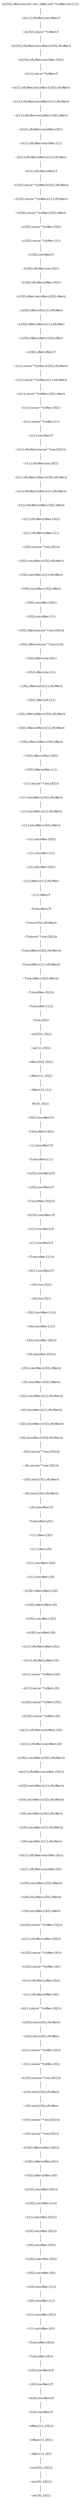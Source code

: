 graph {
node[shape="plaintext"]
N0x12e14b620[label="((({52};rfinv);co);((rf | co) | (rfinv;co))^*);(rfinv;(co;{1}))"];
N0x12e14bbf0[label="~(((({1};rf);rfinv);co);rfinv);T"];
N0x12e14bf70[label="~((({52};co);co^*);rfinv);T"];
N0x12e14c2a0[label="~((({52};rf);rfinv);co);(rfinv;(({52};rf);rfinv))"];
N0x12e14c720[label="~((({52};rf);rfinv);co);(rfinv;{52})"];
N0x12e14cbc0[label="~((({1};co);co^*);rfinv);T"];
N0x12e14ce20[label="~((({1};rf);rfinv);co);(rfinv;(({52};rf);rfinv))"];
N0x12e14d360[label="~((({1};rf);rfinv);co);(rfinv;(({1};rf);rfinv))"];
N0x12e14d7e0[label="~((({1};rf);rfinv);co);(rfinv;({52};rfinv))"];
N0x12e14dbc0[label="~((({1};rf);rfinv);co);(rfinv;{52})"];
N0x12e14df20[label="~((({1};rf);rfinv);co);(rfinv;{1})"];
N0x12e14e280[label="~((({1};rf);rfinv);rfinv);(({1};rf);rfinv)"];
N0x12e14e6e0[label="~((({1};rf);rfinv);rfinv);T"];
N0x12e14e970[label="~(({52};co);co^*);(rfinv;(({52};rf);rfinv))"];
N0x12e14ee10[label="~(({52};co);co^*);(rfinv;(({1};rf);rfinv))"];
N0x12e14f200[label="~(({52};co);co^*);(rfinv;({52};rfinv))"];
N0x12e14f5d0[label="~(({52};co);co^*);(rfinv;{52})"];
N0x12e14db40[label="~(({52};co);co^*);(rfinv;{1})"];
N0x12e14fc70[label="~(({52};co);rfinv);T"];
N0x12e14feb0[label="~(({52};rf);rfinv);(co;{52})"];
N0x12e150180[label="~(({52};rf);rfinv);(rfinv;{52})"];
N0x12e150450[label="~(({52};rfinv);co);(rfinv;({52};rfinv))"];
N0x12e150870[label="~(({52};rfinv);rf);(({1};rf);rfinv)"];
N0x12e150b40[label="~(({52};rfinv);rfinv);(({1};rf);rfinv)"];
N0x12e150ea0[label="~(({52};rfinv);rfinv);({52};rfinv)"];
N0x12e1511a0[label="~(({52};rfinv);rfinv);T"];
N0x12e1513e0[label="~(({1};co);co^*);(rfinv;(({52};rf);rfinv))"];
N0x12e151810[label="~(({1};co);co^*);(rfinv;(({1};rf);rfinv))"];
N0x12e151ca0[label="~(({1};co);co^*);(rfinv;({52};rfinv))"];
N0x12e152040[label="~(({1};co);co^*);(rfinv;{52})"];
N0x12e151c40[label="~(({1};co);co^*);(rfinv;{1})"];
N0x12e152680[label="~(({1};co);rfinv);T"];
N0x12e1528c0[label="~(({1};rf);rfinv);(co;(co^*;(co;{52})))"];
N0x12e152620[label="~(({1};rf);rfinv);(co;{52})"];
N0x12e1530e0[label="~(({1};rf);rfinv);(rfinv;(({52};rf);rfinv))"];
N0x12e153500[label="~(({1};rf);rfinv);(rfinv;(({1};rf);rfinv))"];
N0x12e1538f0[label="~(({1};rf);rfinv);(rfinv;({52};rfinv))"];
N0x12e153c50[label="~(({1};rf);rfinv);(rfinv;{52})"];
N0x12e153f20[label="~(({1};rf);rfinv);(rfinv;{1})"];
N0x12e1541f0[label="~({52};co);(co^*;(co;{52}))"];
N0x12e154500[label="~({52};co);(rfinv;(({52};rf);rfinv))"];
N0x12e154890[label="~({52};co);(rfinv;(({1};rf);rfinv))"];
N0x12e154c20[label="~({52};co);(rfinv;({52};rfinv))"];
N0x12e154ef0[label="~({52};co);(rfinv;{52})"];
N0x12e155130[label="~({52};co);(rfinv;{1})"];
N0x12e155370[label="~({52};rfinv);(co;(co^*;(co;{52})))"];
N0x12e155710[label="~({52};rfinv);(co;(co^*;(co;{1})))"];
N0x12e155ae0[label="~({52};rfinv);(co;{52})"];
N0x12e155d20[label="~({52};rfinv);(co;{1})"];
N0x12e155f60[label="~({52};rfinv);(rf;(({1};rf);rfinv))"];
N0x12e1562c0[label="~({52};rfinv);(rf;{1})"];
N0x12e156530[label="~({52};rfinv);(rfinv;(({52};rf);rfinv))"];
N0x12e1568c0[label="~({52};rfinv);(rfinv;(({1};rf);rfinv))"];
N0x12e156c50[label="~({52};rfinv);(rfinv;({52};rfinv))"];
N0x12e156f20[label="~({52};rfinv);(rfinv;{52})"];
N0x12e157160[label="~({52};rfinv);(rfinv;{1})"];
N0x12e1573a0[label="~({1};co);(co^*;(co;{52}))"];
N0x12e1576b0[label="~({1};co);(rfinv;(({52};rf);rfinv))"];
N0x12e157a10[label="~({1};co);(rfinv;(({1};rf);rfinv))"];
N0x12e157da0[label="~({1};co);(rfinv;({52};rfinv))"];
N0x12e1580a0[label="~({1};co);(rfinv;{52})"];
N0x12e1582e0[label="~({1};co);(rfinv;{1})"];
N0x12e158520[label="~({1};rf);(rfinv;{52})"];
N0x12e158760[label="~({1};rfinv);(({1};rf);rfinv)"];
N0x12e158a30[label="~({1};rfinv);T"];
N0x12e152d20[label="~T;((co;rfinv);T)"];
N0x12e158c60[label="~T;(co;(({52};rf);rfinv))"];
N0x12e158f30[label="~T;(co;(co^*;(co;{52})))"];
N0x12e159240[label="~T;(co;(rfinv;(({52};rf);rfinv)))"];
N0x12e1595a0[label="~T;(co;(rfinv;(({1};rf);rfinv)))"];
N0x12e159900[label="~T;(co;(rfinv;({52};rfinv)))"];
N0x12e159bd0[label="~T;(co;(rfinv;{52}))"];
N0x12e159e40[label="~T;(co;(rfinv;{1}))"];
N0x12e15a0b0[label="~T;(co;{52})"];
N0x12e15a260[label="~co({52},{52})"];
N0x12e15a380[label="~co({1},{52})"];
N0x12e15a4a0[label="~rfinv({52},{52})"];
N0x12e15a5c0[label="~rfinv({1},{52})"];
N0x12e15a710[label="~rfinv({1},{1})"];
N0x12e122d90[label="rf({0},{52})"];
N0x12d715610[label="~{52};((co;rfinv);T)"];
N0x12d715080[label="~T;((co;rfinv);{52})"];
N0x12d715a70[label="~{1};((co;rfinv);T)"];
N0x12d715270[label="~T;((co;rfinv);{1})"];
N0x12d715bc0[label="~(({52};(co;rfinv));T)"];
N0x12d716030[label="~({52};(co;rfinv));T"];
N0x12d715e20[label="~(T;(co;(rfinv;{52})))"];
N0x12d716300[label="~((({52};co);rfinv);T)"];
N0x12d716580[label="~(({1};(co;rfinv));T)"];
N0x12d7169f0[label="~({1};(co;rfinv));T"];
N0x12d716760[label="~(T;(co;(rfinv;{1})))"];
N0x12d716c80[label="~((({1};co);rfinv);T)"];
N0x12d717050[label="~{52};(co;{52})"];
N0x12d717200[label="~{0};(co;{52})"];
N0x12d717560[label="~{52};(co;(rfinv;{1}))"];
N0x12d7177a0[label="~{0};(co;(rfinv;{1}))"];
N0x12d717a20[label="~{52};(co;(rfinv;{52}))"];
N0x12d717ce0[label="~{0};(co;(rfinv;{52}))"];
N0x12d718090[label="~{52};(co;(rfinv;({52};rfinv)))"];
N0x12d7181d0[label="~{0};(co;(rfinv;({52};rfinv)))"];
N0x12d71b500[label="~{52};(co;(rfinv;(({1};rf);rfinv)))"];
N0x12d71b8b0[label="~{0};(co;(rfinv;(({1};rf);rfinv)))"];
N0x12d71bc10[label="~{52};(co;(rfinv;(({52};rf);rfinv)))"];
N0x12d71bf70[label="~{0};(co;(rfinv;(({52};rf);rfinv)))"];
N0x12d71c230[label="~{52};(co;(co^*;(co;{52})))"];
N0x12d71c540[label="~{0};(co;(co^*;(co;{52})))"];
N0x12d71c780[label="~{52};(co;(({52};rf);rfinv))"];
N0x12d71ca50[label="~{0};(co;(({52};rf);rfinv))"];
N0x12d71cd50[label="~{0};((co;rfinv);T)"];
N0x12d71b590[label="~T;((co;rfinv);{0})"];
N0x12d71c270[label="~({1};rfinv);{52}"];
N0x12d71d010[label="~({1};rfinv);{0}"];
N0x12d71d370[label="~(({1};co);rfinv);{52}"];
N0x12d71d5b0[label="~(({1};co);rfinv);{0}"];
N0x12d71d7f0[label="~(({52};rfinv);rfinv);{52}"];
N0x12d71da30[label="~(({52};rfinv);rfinv);{0}"];
N0x12d71dc70[label="~(({52};co);rfinv);{52}"];
N0x12d71deb0[label="~(({52};co);rfinv);{0}"];
N0x12d71e2e0[label="~((({1};rf);rfinv);rfinv);{52}"];
N0x12d71e3b0[label="~((({1};rf);rfinv);rfinv);{0}"];
N0x12d71e590[label="~((({1};co);co^*);rfinv);{52}"];
N0x12d798610[label="~((({1};co);co^*);rfinv);{0}"];
N0x12d798920[label="~((({52};co);co^*);rfinv);{52}"];
N0x12d798c40[label="~((({52};co);co^*);rfinv);{0}"];
N0x12d798de0[label="~(((({1};rf);rfinv);co);rfinv);{52}"];
N0x12d7990c0[label="~(((({1};rf);rfinv);co);rfinv);{0}"];
N0x12d71d160[label="~(({52};co);(rfinv;(({52};rf);rfinv)))"];
N0x12d7dd4b0[label="~(((({1};rf);rfinv);co);(rfinv;{52}))"];
N0x12d7dd530[label="~(({52};co);(rfinv;(({1};rf);rfinv)))"];
N0x12d72bd50[label="~(({0};co);(rfinv;(({52};rf);rfinv)))"];
N0x12d7b12e0[label="~({0};co);(rfinv;(({52};rf);rfinv))"];
N0x12d7b1320[label="~(({0};co);(rfinv;(({1};rf);rfinv)))"];
N0x12d7b19a0[label="~({0};co);(rfinv;(({1};rf);rfinv))"];
N0x12d7b19e0[label="~(((({1};rf);rfinv);co);(rfinv;{0}))"];
N0x12d7b2080[label="~((({1};rf);rfinv);co);(rfinv;{0})"];
N0x12d7b1e10[label="~(({52};co);(rfinv;({52};rfinv)))"];
N0x12d7b2920[label="~(({0};co);(rfinv;({52};rfinv)))"];
N0x12d7b25f0[label="~({0};co);(rfinv;({52};rfinv))"];
N0x12d7b2360[label="~((({52};co);co^*);(rfinv;{52}))"];
N0x12d7b25b0[label="~((({1};rf);rfinv);(rfinv;{52}))"];
N0x12d76fd30[label="~((({52};co);co^*);(rfinv;{0}))"];
N0x12d770390[label="~(({52};co);co^*);(rfinv;{0})"];
N0x12d770590[label="~((({1};rf);rfinv);(rfinv;{0}))"];
N0x12d7707d0[label="~(({1};rf);rfinv);(rfinv;{0})"];
N0x12d71ecb0[label="~((({1};co);co^*);(rfinv;{52}))"];
N0x12d71ef40[label="~(({52};co);(({52};rf);rfinv))"];
N0x12d71f4a0[label="~({52};co);(({52};rf);rfinv)"];
N0x12d71f5c0[label="~((({1};co);co^*);(rfinv;{0}))"];
N0x12d71fba0[label="~(({1};co);co^*);(rfinv;{0})"];
N0x12d71fca0[label="~(({52};co);(co^*;(co;{52})))"];
N0x12d71ff30[label="~(({0};co);(({52};rf);rfinv))"];
N0x12d7204d0[label="~({0};co);(({52};rf);rfinv)"];
N0x12d720590[label="~(({0};co);(co^*;(co;{52})))"];
N0x12d720bb0[label="~({0};co);(co^*;(co;{52}))"];
N0x12d7209c0[label="~(({52};rfinv);(rfinv;{52}))"];
N0x12d720ae0[label="~(({52};rfinv);(rfinv;{0}))"];
N0x12d720d10[label="~({52};rfinv);(rfinv;{0})"];
N0x12d720de0[label="~(({52};co);(rfinv;{52}))"];
N0x12d7e8b50[label="~(({52};co);(rfinv;{1}))"];
N0x12d7e8d50[label="~(({1};co);(rfinv;{52}))"];
N0x12d7e8f90[label="~(({0};co);(rfinv;{52}))"];
N0x12d7e9410[label="~({0};co);(rfinv;{52})"];
N0x12d7e9490[label="~(({52};co);(rfinv;{0}))"];
N0x12d7217a0[label="~({52};co);(rfinv;{0})"];
N0x12d7217e0[label="~(({0};co);(rfinv;{1}))"];
N0x12d721c60[label="~({0};co);(rfinv;{1})"];
N0x12d721d80[label="~(({1};co);(rfinv;{0}))"];
N0x12d721b10[label="~({1};co);(rfinv;{0})"];
N0x12d721e40[label="~(T;(co;(rfinv;{0})))"];
N0x12d7d57d0[label="~T;(co;(rfinv;{0}))"];
N0x12d7d5810[label="~(({0};(co;rfinv));T)"];
N0x12d7d5c30[label="~({0};(co;rfinv));T"];
N0x12d7d5d00[label="~((({0};co);rfinv);T)"];
N0x12d7d6140[label="~(({0};co);rfinv);T"];
N0x12d7156d0[label="~(rfinv({1},{52}))"];
N0x12d7d6020[label="~(rfinv({1},{0}))"];
N0x12d7d6300[label="~rfinv({1},{0})"];
N0x12d7d61d0[label="~(co({52},{52}))"];
N0x12d6ef300[label="~(co({0},{52}))"];
N0x12d6ef500[label="~co({0},{52})"];
N0x12d6ef300 -- N0x12d6ef500;
N0x12d7d61d0 -- N0x12d6ef300;
N0x12d7d6300 -- N0x12d7d61d0;
N0x12d7d6020 -- N0x12d7d6300;
N0x12d7156d0 -- N0x12d7d6020;
N0x12d7d6140 -- N0x12d7156d0;
N0x12d7d5d00 -- N0x12d7d6140;
N0x12d7d5c30 -- N0x12d7d5d00;
N0x12d7d5810 -- N0x12d7d5c30;
N0x12d7d57d0 -- N0x12d7d5810;
N0x12d721e40 -- N0x12d7d57d0;
N0x12d721b10 -- N0x12d721e40;
N0x12d721d80 -- N0x12d721b10;
N0x12d721c60 -- N0x12d721d80;
N0x12d7217e0 -- N0x12d721c60;
N0x12d7217a0 -- N0x12d7217e0;
N0x12d7e9490 -- N0x12d7217a0;
N0x12d7e9410 -- N0x12d7e9490;
N0x12d7e8f90 -- N0x12d7e9410;
N0x12d7e8d50 -- N0x12d7e8f90;
N0x12d7e8b50 -- N0x12d7e8d50;
N0x12d720de0 -- N0x12d7e8b50;
N0x12d720d10 -- N0x12d720de0;
N0x12d720ae0 -- N0x12d720d10;
N0x12d7209c0 -- N0x12d720ae0;
N0x12d720bb0 -- N0x12d7209c0;
N0x12d720590 -- N0x12d720bb0;
N0x12d7204d0 -- N0x12d720590;
N0x12d71ff30 -- N0x12d7204d0;
N0x12d71fca0 -- N0x12d71ff30;
N0x12d71fba0 -- N0x12d71fca0;
N0x12d71f5c0 -- N0x12d71fba0;
N0x12d71f4a0 -- N0x12d71f5c0;
N0x12d71ef40 -- N0x12d71f4a0;
N0x12d71ecb0 -- N0x12d71ef40;
N0x12d7707d0 -- N0x12d71ecb0;
N0x12d770590 -- N0x12d7707d0;
N0x12d770390 -- N0x12d770590;
N0x12d76fd30 -- N0x12d770390;
N0x12d7b25b0 -- N0x12d76fd30;
N0x12d7b2360 -- N0x12d7b25b0;
N0x12d7b25f0 -- N0x12d7b2360;
N0x12d7b2920 -- N0x12d7b25f0;
N0x12d7b1e10 -- N0x12d7b2920;
N0x12d7b2080 -- N0x12d7b1e10;
N0x12d7b19e0 -- N0x12d7b2080;
N0x12d7b19a0 -- N0x12d7b19e0;
N0x12d7b1320 -- N0x12d7b19a0;
N0x12d7b12e0 -- N0x12d7b1320;
N0x12d72bd50 -- N0x12d7b12e0;
N0x12d7dd530 -- N0x12d72bd50;
N0x12d7dd4b0 -- N0x12d7dd530;
N0x12d71d160 -- N0x12d7dd4b0;
N0x12d7990c0 -- N0x12d71d160;
N0x12d798de0 -- N0x12d7990c0;
N0x12d798c40 -- N0x12d798de0;
N0x12d798920 -- N0x12d798c40;
N0x12d798610 -- N0x12d798920;
N0x12d71e590 -- N0x12d798610;
N0x12d71e3b0 -- N0x12d71e590;
N0x12d71e2e0 -- N0x12d71e3b0;
N0x12d71deb0 -- N0x12d71e2e0;
N0x12d71dc70 -- N0x12d71deb0;
N0x12d71da30 -- N0x12d71dc70;
N0x12d71d7f0 -- N0x12d71da30;
N0x12d71d5b0 -- N0x12d71d7f0;
N0x12d71d370 -- N0x12d71d5b0;
N0x12d71d010 -- N0x12d71d370;
N0x12d71c270 -- N0x12d71d010;
N0x12d71b590 -- N0x12d71c270;
N0x12d71cd50 -- N0x12d71b590;
N0x12d71ca50 -- N0x12d71cd50;
N0x12d71c780 -- N0x12d71ca50;
N0x12d71c540 -- N0x12d71c780;
N0x12d71c230 -- N0x12d71c540;
N0x12d71bf70 -- N0x12d71c230;
N0x12d71bc10 -- N0x12d71bf70;
N0x12d71b8b0 -- N0x12d71bc10;
N0x12d71b500 -- N0x12d71b8b0;
N0x12d7181d0 -- N0x12d71b500;
N0x12d718090 -- N0x12d7181d0;
N0x12d717ce0 -- N0x12d718090;
N0x12d717a20 -- N0x12d717ce0;
N0x12d7177a0 -- N0x12d717a20;
N0x12d717560 -- N0x12d7177a0;
N0x12d717200 -- N0x12d717560;
N0x12d717050 -- N0x12d717200;
N0x12d716c80 -- N0x12d717050;
N0x12d716760 -- N0x12d716c80;
N0x12d7169f0 -- N0x12d716760;
N0x12d716580 -- N0x12d7169f0;
N0x12d716300 -- N0x12d716580;
N0x12d715e20 -- N0x12d716300;
N0x12d716030 -- N0x12d715e20;
N0x12d715bc0 -- N0x12d716030;
N0x12d715270 -- N0x12d715bc0;
N0x12d715a70 -- N0x12d715270;
N0x12d715080 -- N0x12d715a70;
N0x12d715610 -- N0x12d715080;
N0x12e122d90 -- N0x12d715610;
N0x12e15a710 -- N0x12e122d90;
N0x12e15a5c0 -- N0x12e15a710;
N0x12e15a4a0 -- N0x12e15a5c0;
N0x12e15a380 -- N0x12e15a4a0;
N0x12e15a260 -- N0x12e15a380;
N0x12e15a0b0 -- N0x12e15a260;
N0x12e159e40 -- N0x12e15a0b0;
N0x12e159bd0 -- N0x12e159e40;
N0x12e159900 -- N0x12e159bd0;
N0x12e1595a0 -- N0x12e159900;
N0x12e159240 -- N0x12e1595a0;
N0x12e158f30 -- N0x12e159240;
N0x12e158c60 -- N0x12e158f30;
N0x12e152d20 -- N0x12e158c60;
N0x12e158a30 -- N0x12e152d20;
N0x12e158760 -- N0x12e158a30;
N0x12e158520 -- N0x12e158760;
N0x12e1582e0 -- N0x12e158520;
N0x12e1580a0 -- N0x12e1582e0;
N0x12e157da0 -- N0x12e1580a0;
N0x12e157a10 -- N0x12e157da0;
N0x12e1576b0 -- N0x12e157a10;
N0x12e1573a0 -- N0x12e1576b0;
N0x12e157160 -- N0x12e1573a0;
N0x12e156f20 -- N0x12e157160;
N0x12e156c50 -- N0x12e156f20;
N0x12e1568c0 -- N0x12e156c50;
N0x12e156530 -- N0x12e1568c0;
N0x12e1562c0 -- N0x12e156530;
N0x12e155f60 -- N0x12e1562c0;
N0x12e155d20 -- N0x12e155f60;
N0x12e155ae0 -- N0x12e155d20;
N0x12e155710 -- N0x12e155ae0;
N0x12e155370 -- N0x12e155710;
N0x12e155130 -- N0x12e155370;
N0x12e154ef0 -- N0x12e155130;
N0x12e154c20 -- N0x12e154ef0;
N0x12e154890 -- N0x12e154c20;
N0x12e154500 -- N0x12e154890;
N0x12e1541f0 -- N0x12e154500;
N0x12e153f20 -- N0x12e1541f0;
N0x12e153c50 -- N0x12e153f20;
N0x12e1538f0 -- N0x12e153c50;
N0x12e153500 -- N0x12e1538f0;
N0x12e1530e0 -- N0x12e153500;
N0x12e152620 -- N0x12e1530e0;
N0x12e1528c0 -- N0x12e152620;
N0x12e152680 -- N0x12e1528c0;
N0x12e151c40 -- N0x12e152680;
N0x12e152040 -- N0x12e151c40;
N0x12e151ca0 -- N0x12e152040;
N0x12e151810 -- N0x12e151ca0;
N0x12e1513e0 -- N0x12e151810;
N0x12e1511a0 -- N0x12e1513e0;
N0x12e150ea0 -- N0x12e1511a0;
N0x12e150b40 -- N0x12e150ea0;
N0x12e150870 -- N0x12e150b40;
N0x12e150450 -- N0x12e150870;
N0x12e150180 -- N0x12e150450;
N0x12e14feb0 -- N0x12e150180;
N0x12e14fc70 -- N0x12e14feb0;
N0x12e14db40 -- N0x12e14fc70;
N0x12e14f5d0 -- N0x12e14db40;
N0x12e14f200 -- N0x12e14f5d0;
N0x12e14ee10 -- N0x12e14f200;
N0x12e14e970 -- N0x12e14ee10;
N0x12e14e6e0 -- N0x12e14e970;
N0x12e14e280 -- N0x12e14e6e0;
N0x12e14df20 -- N0x12e14e280;
N0x12e14dbc0 -- N0x12e14df20;
N0x12e14d7e0 -- N0x12e14dbc0;
N0x12e14d360 -- N0x12e14d7e0;
N0x12e14ce20 -- N0x12e14d360;
N0x12e14cbc0 -- N0x12e14ce20;
N0x12e14c720 -- N0x12e14cbc0;
N0x12e14c2a0 -- N0x12e14c720;
N0x12e14bf70 -- N0x12e14c2a0;
N0x12e14bbf0 -- N0x12e14bf70;
N0x12e14b620 -- N0x12e14bbf0;
}
